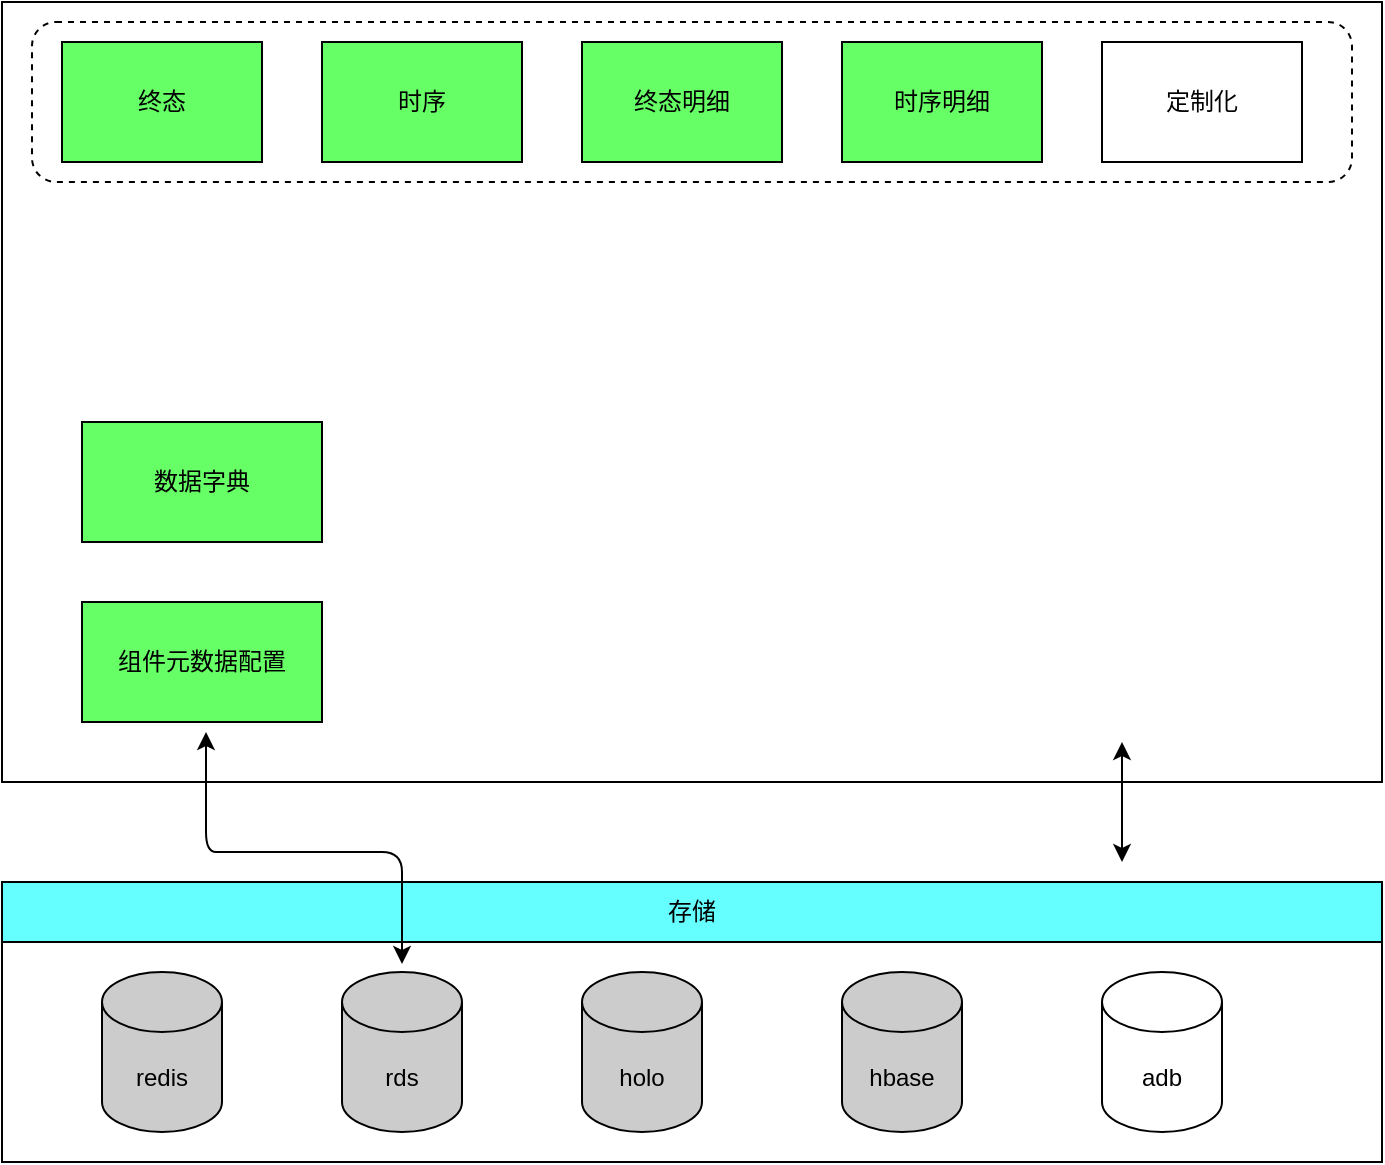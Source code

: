 <mxfile version="15.2.7" type="github" pages="6">
  <diagram id="EZFxipF9WW0kz-BHjYni" name="Page-1">
    <mxGraphModel dx="1186" dy="758" grid="1" gridSize="10" guides="1" tooltips="1" connect="1" arrows="1" fold="1" page="1" pageScale="1" pageWidth="1654" pageHeight="1169" math="0" shadow="0">
      <root>
        <mxCell id="0" />
        <mxCell id="1" parent="0" />
        <mxCell id="MM4fSGyf_s-kWATPK-MF-2" value="" style="rounded=0;whiteSpace=wrap;html=1;" parent="1" vertex="1">
          <mxGeometry x="460" y="830" width="690" height="110" as="geometry" />
        </mxCell>
        <mxCell id="MM4fSGyf_s-kWATPK-MF-1" value="redis" style="shape=cylinder3;whiteSpace=wrap;html=1;boundedLbl=1;backgroundOutline=1;size=15;fillColor=#CCCCCC;" parent="1" vertex="1">
          <mxGeometry x="510" y="845" width="60" height="80" as="geometry" />
        </mxCell>
        <mxCell id="MM4fSGyf_s-kWATPK-MF-3" value="存储" style="rounded=0;whiteSpace=wrap;html=1;fillColor=#66FFFF;" parent="1" vertex="1">
          <mxGeometry x="460" y="800" width="690" height="30" as="geometry" />
        </mxCell>
        <mxCell id="MM4fSGyf_s-kWATPK-MF-4" value="rds" style="shape=cylinder3;whiteSpace=wrap;html=1;boundedLbl=1;backgroundOutline=1;size=15;fillColor=#CCCCCC;" parent="1" vertex="1">
          <mxGeometry x="630" y="845" width="60" height="80" as="geometry" />
        </mxCell>
        <mxCell id="MM4fSGyf_s-kWATPK-MF-5" value="holo" style="shape=cylinder3;whiteSpace=wrap;html=1;boundedLbl=1;backgroundOutline=1;size=15;fillColor=#CCCCCC;" parent="1" vertex="1">
          <mxGeometry x="750" y="845" width="60" height="80" as="geometry" />
        </mxCell>
        <mxCell id="MM4fSGyf_s-kWATPK-MF-6" value="hbase" style="shape=cylinder3;whiteSpace=wrap;html=1;boundedLbl=1;backgroundOutline=1;size=15;fillColor=#CCCCCC;" parent="1" vertex="1">
          <mxGeometry x="880" y="845" width="60" height="80" as="geometry" />
        </mxCell>
        <mxCell id="MM4fSGyf_s-kWATPK-MF-7" value="adb" style="shape=cylinder3;whiteSpace=wrap;html=1;boundedLbl=1;backgroundOutline=1;size=15;fillColor=none;" parent="1" vertex="1">
          <mxGeometry x="1010" y="845" width="60" height="80" as="geometry" />
        </mxCell>
        <mxCell id="MM4fSGyf_s-kWATPK-MF-9" value="" style="endArrow=classic;startArrow=classic;html=1;" parent="1" edge="1">
          <mxGeometry width="50" height="50" relative="1" as="geometry">
            <mxPoint x="660" y="841" as="sourcePoint" />
            <mxPoint x="562" y="725" as="targetPoint" />
            <Array as="points">
              <mxPoint x="660" y="785" />
              <mxPoint x="582" y="785" />
              <mxPoint x="562" y="785" />
            </Array>
          </mxGeometry>
        </mxCell>
        <mxCell id="MM4fSGyf_s-kWATPK-MF-10" value="" style="rounded=0;whiteSpace=wrap;html=1;fillColor=none;" parent="1" vertex="1">
          <mxGeometry x="460" y="360" width="690" height="390" as="geometry" />
        </mxCell>
        <mxCell id="MM4fSGyf_s-kWATPK-MF-11" value="" style="endArrow=classic;startArrow=classic;html=1;" parent="1" edge="1">
          <mxGeometry width="50" height="50" relative="1" as="geometry">
            <mxPoint x="1020" y="790" as="sourcePoint" />
            <mxPoint x="1020" y="730" as="targetPoint" />
          </mxGeometry>
        </mxCell>
        <mxCell id="MM4fSGyf_s-kWATPK-MF-12" value="组件元数据配置" style="rounded=0;whiteSpace=wrap;html=1;fillColor=#66FF66;" parent="1" vertex="1">
          <mxGeometry x="500" y="660" width="120" height="60" as="geometry" />
        </mxCell>
        <mxCell id="MM4fSGyf_s-kWATPK-MF-14" value="" style="rounded=1;whiteSpace=wrap;html=1;fillColor=none;dashed=1;" parent="1" vertex="1">
          <mxGeometry x="475" y="370" width="660" height="80" as="geometry" />
        </mxCell>
        <mxCell id="JYkN7G7lw9lBmzCsoR3W-1" value="终态" style="rounded=0;whiteSpace=wrap;html=1;fillColor=#66FF66;" vertex="1" parent="1">
          <mxGeometry x="490" y="380" width="100" height="60" as="geometry" />
        </mxCell>
        <mxCell id="JYkN7G7lw9lBmzCsoR3W-2" value="终态明细" style="rounded=0;whiteSpace=wrap;html=1;fillColor=#66FF66;" vertex="1" parent="1">
          <mxGeometry x="750" y="380" width="100" height="60" as="geometry" />
        </mxCell>
        <mxCell id="JYkN7G7lw9lBmzCsoR3W-3" value="时序明细" style="rounded=0;whiteSpace=wrap;html=1;fillColor=#66FF66;" vertex="1" parent="1">
          <mxGeometry x="880" y="380" width="100" height="60" as="geometry" />
        </mxCell>
        <mxCell id="JYkN7G7lw9lBmzCsoR3W-4" value="定制化" style="rounded=0;whiteSpace=wrap;html=1;" vertex="1" parent="1">
          <mxGeometry x="1010" y="380" width="100" height="60" as="geometry" />
        </mxCell>
        <mxCell id="JYkN7G7lw9lBmzCsoR3W-5" value="时序" style="rounded=0;whiteSpace=wrap;html=1;fillColor=#66FF66;" vertex="1" parent="1">
          <mxGeometry x="620" y="380" width="100" height="60" as="geometry" />
        </mxCell>
        <mxCell id="DTE27JAuCeuAEn8SsmTt-1" value="数据字典" style="rounded=0;whiteSpace=wrap;html=1;fillColor=#66FF66;" vertex="1" parent="1">
          <mxGeometry x="500" y="570" width="120" height="60" as="geometry" />
        </mxCell>
      </root>
    </mxGraphModel>
  </diagram>
  <diagram id="3m3NnTK6dmcl-_9rc5RH" name="第 2 页">
    <mxGraphModel dx="1186" dy="758" grid="1" gridSize="10" guides="1" tooltips="1" connect="1" arrows="1" fold="1" page="1" pageScale="1" pageWidth="1654" pageHeight="1169" math="0" shadow="0">
      <root>
        <mxCell id="c8fJ1GdlTUErIXdOG7Q7-0" />
        <mxCell id="c8fJ1GdlTUErIXdOG7Q7-1" parent="c8fJ1GdlTUErIXdOG7Q7-0" />
        <mxCell id="c8fJ1GdlTUErIXdOG7Q7-3" value="app端埋点流程图" style="swimlane;childLayout=stackLayout;resizeParent=1;resizeParentMax=0;startSize=20;fillColor=#66B2FF;" vertex="1" parent="c8fJ1GdlTUErIXdOG7Q7-1">
          <mxGeometry x="120" y="10" width="1080" height="1300" as="geometry" />
        </mxCell>
        <mxCell id="c8fJ1GdlTUErIXdOG7Q7-12" value="excel" style="edgeStyle=orthogonalEdgeStyle;rounded=0;orthogonalLoop=1;jettySize=auto;html=1;exitX=1;exitY=0.5;exitDx=0;exitDy=0;" edge="1" parent="c8fJ1GdlTUErIXdOG7Q7-3" source="c8fJ1GdlTUErIXdOG7Q7-15" target="c8fJ1GdlTUErIXdOG7Q7-13">
          <mxGeometry relative="1" as="geometry">
            <mxPoint x="480" y="230" as="targetPoint" />
            <mxPoint x="160" y="140" as="sourcePoint" />
            <Array as="points">
              <mxPoint x="310" y="765" />
              <mxPoint x="310" y="225" />
            </Array>
          </mxGeometry>
        </mxCell>
        <mxCell id="c8fJ1GdlTUErIXdOG7Q7-4" value="前端" style="swimlane;startSize=20;" vertex="1" parent="c8fJ1GdlTUErIXdOG7Q7-3">
          <mxGeometry y="20" width="320" height="1280" as="geometry" />
        </mxCell>
        <mxCell id="c8fJ1GdlTUErIXdOG7Q7-15" value="自动埋点" style="rounded=0;whiteSpace=wrap;html=1;fillColor=#66B2FF;" vertex="1" parent="c8fJ1GdlTUErIXdOG7Q7-4">
          <mxGeometry x="90" y="715" width="120" height="60" as="geometry" />
        </mxCell>
        <mxCell id="CcdhedBLWcKSOpvLN_Jh-6" value="手动埋点" style="rounded=0;whiteSpace=wrap;html=1;fillColor=#66B2FF;" vertex="1" parent="c8fJ1GdlTUErIXdOG7Q7-4">
          <mxGeometry x="20" y="70" width="120" height="60" as="geometry" />
        </mxCell>
        <mxCell id="CcdhedBLWcKSOpvLN_Jh-11" value="" style="edgeStyle=orthogonalEdgeStyle;rounded=0;orthogonalLoop=1;jettySize=auto;html=1;fontSize=12;entryX=0.5;entryY=0;entryDx=0;entryDy=0;" edge="1" parent="c8fJ1GdlTUErIXdOG7Q7-4" source="CcdhedBLWcKSOpvLN_Jh-7" target="CcdhedBLWcKSOpvLN_Jh-10">
          <mxGeometry relative="1" as="geometry">
            <mxPoint x="240" y="200" as="targetPoint" />
            <Array as="points">
              <mxPoint x="230" y="160" />
              <mxPoint x="150" y="160" />
              <mxPoint x="150" y="200" />
              <mxPoint x="230" y="200" />
            </Array>
          </mxGeometry>
        </mxCell>
        <mxCell id="CcdhedBLWcKSOpvLN_Jh-7" value="自动埋点" style="rounded=0;whiteSpace=wrap;html=1;fillColor=#66B2FF;" vertex="1" parent="c8fJ1GdlTUErIXdOG7Q7-4">
          <mxGeometry x="170" y="70" width="120" height="60" as="geometry" />
        </mxCell>
        <mxCell id="CcdhedBLWcKSOpvLN_Jh-8" value="攒批上传" style="rounded=0;whiteSpace=wrap;html=1;fillColor=#66B2FF;" vertex="1" parent="c8fJ1GdlTUErIXdOG7Q7-4">
          <mxGeometry x="20" y="210" width="120" height="60" as="geometry" />
        </mxCell>
        <mxCell id="CcdhedBLWcKSOpvLN_Jh-10" value="实时上传" style="whiteSpace=wrap;html=1;rounded=0;fillColor=#66B2FF;" vertex="1" parent="c8fJ1GdlTUErIXdOG7Q7-4">
          <mxGeometry x="170" y="210" width="120" height="60" as="geometry" />
        </mxCell>
        <mxCell id="CcdhedBLWcKSOpvLN_Jh-12" style="edgeStyle=orthogonalEdgeStyle;rounded=0;orthogonalLoop=1;jettySize=auto;html=1;exitX=0.5;exitY=1;exitDx=0;exitDy=0;fontSize=12;entryX=0.5;entryY=0;entryDx=0;entryDy=0;" edge="1" parent="c8fJ1GdlTUErIXdOG7Q7-4" source="CcdhedBLWcKSOpvLN_Jh-6" target="CcdhedBLWcKSOpvLN_Jh-8">
          <mxGeometry relative="1" as="geometry">
            <mxPoint x="80" y="200" as="targetPoint" />
            <Array as="points">
              <mxPoint x="80" y="160" />
              <mxPoint x="150" y="160" />
              <mxPoint x="150" y="200" />
              <mxPoint x="80" y="200" />
            </Array>
          </mxGeometry>
        </mxCell>
        <mxCell id="c8fJ1GdlTUErIXdOG7Q7-5" value="数据" style="swimlane;startSize=20;glass=0;verticalAlign=middle;" vertex="1" parent="c8fJ1GdlTUErIXdOG7Q7-3">
          <mxGeometry x="320" y="20" width="420" height="1280" as="geometry" />
        </mxCell>
        <mxCell id="c8fJ1GdlTUErIXdOG7Q7-13" value="dim_tracking_event_map" style="rounded=0;whiteSpace=wrap;html=1;fillColor=#66B2FF;align=center;" vertex="1" parent="c8fJ1GdlTUErIXdOG7Q7-5">
          <mxGeometry x="20" y="160" width="140" height="90" as="geometry" />
        </mxCell>
        <mxCell id="c8fJ1GdlTUErIXdOG7Q7-17" value="leopard-bs.alc2-publish-logstore" style="rounded=0;whiteSpace=wrap;html=1;fillColor=#66B2FF;align=center;" vertex="1" parent="c8fJ1GdlTUErIXdOG7Q7-5">
          <mxGeometry x="220" y="160" width="140" height="90" as="geometry" />
        </mxCell>
        <mxCell id="c8fJ1GdlTUErIXdOG7Q7-26" value="匹配成功" style="edgeStyle=orthogonalEdgeStyle;rounded=0;orthogonalLoop=1;jettySize=auto;html=1;entryX=0.5;entryY=0;entryDx=0;entryDy=0;" edge="1" parent="c8fJ1GdlTUErIXdOG7Q7-5" source="c8fJ1GdlTUErIXdOG7Q7-24" target="c8fJ1GdlTUErIXdOG7Q7-20">
          <mxGeometry relative="1" as="geometry" />
        </mxCell>
        <mxCell id="c8fJ1GdlTUErIXdOG7Q7-24" value="&lt;span style=&quot;color: rgba(0 , 0 , 0 , 0) ; font-family: monospace ; font-size: 0px&quot;&gt;%3CmxGraphModel%3E%3Croot%3E%3CmxCell%20id%3D%220%22%2F%3E%3CmxCell%20id%3D%221%22%20parent%3D%220%22%2F%3E%3CmxCell%20id%3D%222%22%20value%3D%22%E8%BD%AE%E8%AF%A2%E5%8C%B9%E9%85%8D%22%20style%3D%22edgeLabel%3Bhtml%3D1%3Balign%3Dcenter%3BverticalAlign%3Dmiddle%3Bresizable%3D0%3Bpoints%3D%5B%5D%3B%22%20vertex%3D%221%22%20connectable%3D%220%22%20parent%3D%221%22%3E%3CmxGeometry%20x%3D%22560%22%20y%3D%22350%22%20as%3D%22geometry%22%2F%3E%3C%2FmxCell%3E%3C%2Froot%3E%3C%2FmxGraphModel%3E&lt;/span&gt;" style="rhombus;whiteSpace=wrap;html=1;rounded=0;fillColor=#66B2FF;" vertex="1" parent="c8fJ1GdlTUErIXdOG7Q7-5">
          <mxGeometry x="160" y="310" width="80" height="80" as="geometry" />
        </mxCell>
        <mxCell id="c8fJ1GdlTUErIXdOG7Q7-38" value="" style="swimlane;childLayout=stackLayout;resizeParent=1;resizeParentMax=0;horizontal=0;startSize=20;horizontalStack=0;glass=0;fillColor=#66B2FF;align=center;verticalAlign=middle;fontSize=12;" vertex="1" parent="c8fJ1GdlTUErIXdOG7Q7-5">
          <mxGeometry x="1" y="440" width="419" height="840" as="geometry">
            <mxRectangle x="-10" y="560" width="50" height="40" as="alternateBounds" />
          </mxGeometry>
        </mxCell>
        <mxCell id="c8fJ1GdlTUErIXdOG7Q7-39" value="mysql" style="swimlane;startSize=20;horizontal=0;" vertex="1" parent="c8fJ1GdlTUErIXdOG7Q7-38">
          <mxGeometry x="20" width="399" height="120" as="geometry" />
        </mxCell>
        <mxCell id="c8fJ1GdlTUErIXdOG7Q7-20" value="dim_tracking_event_map" style="rounded=0;whiteSpace=wrap;html=1;fillColor=#66B2FF;align=center;" vertex="1" parent="c8fJ1GdlTUErIXdOG7Q7-39">
          <mxGeometry x="109" y="15" width="140" height="90" as="geometry" />
        </mxCell>
        <mxCell id="c8fJ1GdlTUErIXdOG7Q7-56" value="dwd" style="swimlane;startSize=20;horizontal=0;" vertex="1" parent="c8fJ1GdlTUErIXdOG7Q7-38">
          <mxGeometry x="20" y="120" width="399" height="155" as="geometry" />
        </mxCell>
        <mxCell id="c8fJ1GdlTUErIXdOG7Q7-57" value="dwd_tracking_log_di" style="rounded=0;whiteSpace=wrap;html=1;fillColor=#66B2FF;align=center;" vertex="1" parent="c8fJ1GdlTUErIXdOG7Q7-56">
          <mxGeometry x="109" y="32.5" width="140" height="90" as="geometry" />
        </mxCell>
        <mxCell id="c8fJ1GdlTUErIXdOG7Q7-40" value="dws" style="swimlane;startSize=20;horizontal=0;" vertex="1" parent="c8fJ1GdlTUErIXdOG7Q7-38">
          <mxGeometry x="20" y="275" width="399" height="135" as="geometry" />
        </mxCell>
        <mxCell id="c8fJ1GdlTUErIXdOG7Q7-61" value="dws_tracking_driver_&#xa;button_click_di" style="rounded=0;fillColor=#66B2FF;align=center;whiteSpace=wrap;verticalAlign=middle;horizontal=1;fontSize=12;" vertex="1" parent="c8fJ1GdlTUErIXdOG7Q7-40">
          <mxGeometry x="39" y="25" width="140" height="90" as="geometry" />
        </mxCell>
        <mxCell id="c8fJ1GdlTUErIXdOG7Q7-63" value="dws_tracking_driver_&lt;br&gt;page_view_di" style="rounded=0;whiteSpace=wrap;html=1;fillColor=#66B2FF;align=center;" vertex="1" parent="c8fJ1GdlTUErIXdOG7Q7-40">
          <mxGeometry x="209" y="25" width="140" height="90" as="geometry" />
        </mxCell>
        <mxCell id="c8fJ1GdlTUErIXdOG7Q7-41" value="ads" style="swimlane;startSize=20;horizontal=0;" vertex="1" parent="c8fJ1GdlTUErIXdOG7Q7-38">
          <mxGeometry x="20" y="410" width="399" height="150" as="geometry" />
        </mxCell>
        <mxCell id="c8fJ1GdlTUErIXdOG7Q7-64" value="ads_tracking_driver_&#xa;button_click_di" style="rounded=0;fillColor=#66B2FF;align=center;whiteSpace=wrap;verticalAlign=middle;horizontal=1;fontSize=12;" vertex="1" parent="c8fJ1GdlTUErIXdOG7Q7-41">
          <mxGeometry x="39" y="30" width="140" height="90" as="geometry" />
        </mxCell>
        <mxCell id="c8fJ1GdlTUErIXdOG7Q7-66" value="ads_tracking_driver_&lt;br&gt;page_view_di" style="rounded=0;whiteSpace=wrap;html=1;fillColor=#66B2FF;align=center;" vertex="1" parent="c8fJ1GdlTUErIXdOG7Q7-41">
          <mxGeometry x="209" y="30" width="140" height="90" as="geometry" />
        </mxCell>
        <mxCell id="c8fJ1GdlTUErIXdOG7Q7-59" value="holo" style="swimlane;startSize=20;horizontal=0;" vertex="1" parent="c8fJ1GdlTUErIXdOG7Q7-38">
          <mxGeometry x="20" y="560" width="399" height="140" as="geometry" />
        </mxCell>
        <mxCell id="c8fJ1GdlTUErIXdOG7Q7-68" value="ads_tracking_driver_&#xa;button_click_di" style="rounded=0;fillColor=#66B2FF;align=center;whiteSpace=wrap;verticalAlign=middle;horizontal=1;fontSize=12;" vertex="1" parent="c8fJ1GdlTUErIXdOG7Q7-59">
          <mxGeometry x="39" y="25" width="140" height="90" as="geometry" />
        </mxCell>
        <mxCell id="c8fJ1GdlTUErIXdOG7Q7-70" value="ads_tracking_driver_&lt;br&gt;page_view_di" style="rounded=0;whiteSpace=wrap;html=1;fillColor=#66B2FF;align=center;" vertex="1" parent="c8fJ1GdlTUErIXdOG7Q7-59">
          <mxGeometry x="209" y="25" width="140" height="90" as="geometry" />
        </mxCell>
        <mxCell id="c8fJ1GdlTUErIXdOG7Q7-73" value="Quick Bi" style="swimlane;startSize=20;horizontal=0;" vertex="1" parent="c8fJ1GdlTUErIXdOG7Q7-38">
          <mxGeometry x="20" y="700" width="399" height="140" as="geometry" />
        </mxCell>
        <mxCell id="c8fJ1GdlTUErIXdOG7Q7-74" value="埋点统计查询" style="rounded=0;fillColor=#66B2FF;align=center;whiteSpace=wrap;verticalAlign=middle;horizontal=1;fontSize=12;" vertex="1" parent="c8fJ1GdlTUErIXdOG7Q7-73">
          <mxGeometry x="129.5" y="25" width="140" height="90" as="geometry" />
        </mxCell>
        <mxCell id="c8fJ1GdlTUErIXdOG7Q7-58" value="" style="edgeStyle=orthogonalEdgeStyle;rounded=0;orthogonalLoop=1;jettySize=auto;html=1;fontSize=12;" edge="1" parent="c8fJ1GdlTUErIXdOG7Q7-38" source="c8fJ1GdlTUErIXdOG7Q7-20" target="c8fJ1GdlTUErIXdOG7Q7-57">
          <mxGeometry relative="1" as="geometry" />
        </mxCell>
        <mxCell id="c8fJ1GdlTUErIXdOG7Q7-62" value="" style="edgeStyle=orthogonalEdgeStyle;rounded=0;orthogonalLoop=1;jettySize=auto;html=1;fontSize=12;" edge="1" parent="c8fJ1GdlTUErIXdOG7Q7-38" source="c8fJ1GdlTUErIXdOG7Q7-57" target="c8fJ1GdlTUErIXdOG7Q7-61">
          <mxGeometry relative="1" as="geometry" />
        </mxCell>
        <mxCell id="c8fJ1GdlTUErIXdOG7Q7-60" style="edgeStyle=orthogonalEdgeStyle;rounded=0;orthogonalLoop=1;jettySize=auto;html=1;fontSize=12;" edge="1" parent="c8fJ1GdlTUErIXdOG7Q7-38" source="c8fJ1GdlTUErIXdOG7Q7-57" target="c8fJ1GdlTUErIXdOG7Q7-63">
          <mxGeometry relative="1" as="geometry">
            <mxPoint x="199" y="300" as="targetPoint" />
          </mxGeometry>
        </mxCell>
        <mxCell id="c8fJ1GdlTUErIXdOG7Q7-65" value="" style="edgeStyle=orthogonalEdgeStyle;rounded=0;orthogonalLoop=1;jettySize=auto;html=1;fontSize=12;" edge="1" parent="c8fJ1GdlTUErIXdOG7Q7-38" source="c8fJ1GdlTUErIXdOG7Q7-61" target="c8fJ1GdlTUErIXdOG7Q7-64">
          <mxGeometry relative="1" as="geometry" />
        </mxCell>
        <mxCell id="c8fJ1GdlTUErIXdOG7Q7-67" value="" style="edgeStyle=orthogonalEdgeStyle;rounded=0;orthogonalLoop=1;jettySize=auto;html=1;fontSize=12;" edge="1" parent="c8fJ1GdlTUErIXdOG7Q7-38" source="c8fJ1GdlTUErIXdOG7Q7-63" target="c8fJ1GdlTUErIXdOG7Q7-66">
          <mxGeometry relative="1" as="geometry" />
        </mxCell>
        <mxCell id="c8fJ1GdlTUErIXdOG7Q7-69" value="" style="edgeStyle=orthogonalEdgeStyle;rounded=0;orthogonalLoop=1;jettySize=auto;html=1;fontSize=12;" edge="1" parent="c8fJ1GdlTUErIXdOG7Q7-38" source="c8fJ1GdlTUErIXdOG7Q7-64" target="c8fJ1GdlTUErIXdOG7Q7-68">
          <mxGeometry relative="1" as="geometry" />
        </mxCell>
        <mxCell id="c8fJ1GdlTUErIXdOG7Q7-71" value="" style="edgeStyle=orthogonalEdgeStyle;rounded=0;orthogonalLoop=1;jettySize=auto;html=1;fontSize=12;" edge="1" parent="c8fJ1GdlTUErIXdOG7Q7-38" source="c8fJ1GdlTUErIXdOG7Q7-66" target="c8fJ1GdlTUErIXdOG7Q7-70">
          <mxGeometry relative="1" as="geometry" />
        </mxCell>
        <mxCell id="c8fJ1GdlTUErIXdOG7Q7-76" style="edgeStyle=orthogonalEdgeStyle;rounded=0;orthogonalLoop=1;jettySize=auto;html=1;exitX=0.5;exitY=1;exitDx=0;exitDy=0;fontSize=12;" edge="1" parent="c8fJ1GdlTUErIXdOG7Q7-38" source="c8fJ1GdlTUErIXdOG7Q7-68" target="c8fJ1GdlTUErIXdOG7Q7-74">
          <mxGeometry relative="1" as="geometry" />
        </mxCell>
        <mxCell id="c8fJ1GdlTUErIXdOG7Q7-77" style="edgeStyle=orthogonalEdgeStyle;rounded=0;orthogonalLoop=1;jettySize=auto;html=1;exitX=0.5;exitY=1;exitDx=0;exitDy=0;entryX=0.5;entryY=0;entryDx=0;entryDy=0;fontSize=12;" edge="1" parent="c8fJ1GdlTUErIXdOG7Q7-38" source="c8fJ1GdlTUErIXdOG7Q7-70" target="c8fJ1GdlTUErIXdOG7Q7-74">
          <mxGeometry relative="1" as="geometry" />
        </mxCell>
        <mxCell id="c8fJ1GdlTUErIXdOG7Q7-18" style="edgeStyle=orthogonalEdgeStyle;rounded=0;orthogonalLoop=1;jettySize=auto;html=1;entryX=0.5;entryY=0;entryDx=0;entryDy=0;" edge="1" parent="c8fJ1GdlTUErIXdOG7Q7-5" source="c8fJ1GdlTUErIXdOG7Q7-13" target="c8fJ1GdlTUErIXdOG7Q7-24">
          <mxGeometry relative="1" as="geometry">
            <mxPoint x="200" y="280" as="targetPoint" />
            <Array as="points">
              <mxPoint x="90" y="280" />
              <mxPoint x="200" y="280" />
            </Array>
          </mxGeometry>
        </mxCell>
        <mxCell id="c8fJ1GdlTUErIXdOG7Q7-19" style="edgeStyle=orthogonalEdgeStyle;rounded=0;orthogonalLoop=1;jettySize=auto;html=1;entryX=0.5;entryY=0;entryDx=0;entryDy=0;" edge="1" parent="c8fJ1GdlTUErIXdOG7Q7-5" source="c8fJ1GdlTUErIXdOG7Q7-17" target="c8fJ1GdlTUErIXdOG7Q7-24">
          <mxGeometry relative="1" as="geometry">
            <mxPoint x="120" y="390" as="targetPoint" />
            <Array as="points">
              <mxPoint x="290" y="280" />
              <mxPoint x="200" y="280" />
            </Array>
          </mxGeometry>
        </mxCell>
        <mxCell id="c8fJ1GdlTUErIXdOG7Q7-21" value="全量配置 join t-1增量埋点日志" style="edgeLabel;html=1;align=center;verticalAlign=middle;resizable=0;points=[];" vertex="1" connectable="0" parent="c8fJ1GdlTUErIXdOG7Q7-19">
          <mxGeometry x="0.412" relative="1" as="geometry">
            <mxPoint x="-14" as="offset" />
          </mxGeometry>
        </mxCell>
        <mxCell id="c8fJ1GdlTUErIXdOG7Q7-27" value="未匹配上的规则,数据默认赋值名称为新增页面" style="edgeStyle=orthogonalEdgeStyle;rounded=0;orthogonalLoop=1;jettySize=auto;html=1;entryX=0;entryY=0.5;entryDx=0;entryDy=0;" edge="1" parent="c8fJ1GdlTUErIXdOG7Q7-3" source="c8fJ1GdlTUErIXdOG7Q7-24" target="c8fJ1GdlTUErIXdOG7Q7-23">
          <mxGeometry relative="1" as="geometry">
            <mxPoint x="800" y="370" as="targetPoint" />
          </mxGeometry>
        </mxCell>
        <mxCell id="c8fJ1GdlTUErIXdOG7Q7-119" value="服务" style="swimlane;startSize=20;glass=0;verticalAlign=middle;" vertex="1" parent="c8fJ1GdlTUErIXdOG7Q7-3">
          <mxGeometry x="740" y="20" width="340" height="1280" as="geometry" />
        </mxCell>
        <mxCell id="c8fJ1GdlTUErIXdOG7Q7-23" value="修改指标名称" style="rounded=0;whiteSpace=wrap;html=1;fillColor=#66B2FF;align=center;" vertex="1" parent="c8fJ1GdlTUErIXdOG7Q7-119">
          <mxGeometry x="100" y="310" width="140" height="90" as="geometry" />
        </mxCell>
      </root>
    </mxGraphModel>
  </diagram>
  <diagram id="kmFmt0xi8mdJW6s3pVqe" name="第 3 页">
    <mxGraphModel dx="1186" dy="758" grid="1" gridSize="10" guides="1" tooltips="1" connect="1" arrows="1" fold="1" page="1" pageScale="1" pageWidth="1654" pageHeight="1169" math="0" shadow="0">
      <root>
        <mxCell id="GXJJHz_6fR5ZB0q6AFqH-0" />
        <mxCell id="GXJJHz_6fR5ZB0q6AFqH-1" parent="GXJJHz_6fR5ZB0q6AFqH-0" />
        <mxCell id="GXJJHz_6fR5ZB0q6AFqH-2" value="web端埋点流程图" style="swimlane;childLayout=stackLayout;resizeParent=1;resizeParentMax=0;startSize=20;fillColor=#66B2FF;" vertex="1" parent="GXJJHz_6fR5ZB0q6AFqH-1">
          <mxGeometry x="120" y="10" width="740" height="1045" as="geometry" />
        </mxCell>
        <mxCell id="GXJJHz_6fR5ZB0q6AFqH-3" value="前端" style="swimlane;startSize=20;" vertex="1" parent="GXJJHz_6fR5ZB0q6AFqH-2">
          <mxGeometry y="20" width="320" height="1025" as="geometry" />
        </mxCell>
        <mxCell id="GXJJHz_6fR5ZB0q6AFqH-4" value="自动埋点" style="rounded=0;whiteSpace=wrap;html=1;fillColor=#66B2FF;" vertex="1" parent="GXJJHz_6fR5ZB0q6AFqH-3">
          <mxGeometry x="90" y="80" width="120" height="60" as="geometry" />
        </mxCell>
        <mxCell id="GXJJHz_6fR5ZB0q6AFqH-5" value="基础运营表同步 t-1" style="edgeStyle=orthogonalEdgeStyle;rounded=0;orthogonalLoop=1;jettySize=auto;html=1;exitX=1;exitY=0.5;exitDx=0;exitDy=0;" edge="1" parent="GXJJHz_6fR5ZB0q6AFqH-2" source="GXJJHz_6fR5ZB0q6AFqH-4" target="GXJJHz_6fR5ZB0q6AFqH-7">
          <mxGeometry relative="1" as="geometry">
            <mxPoint x="480" y="230" as="targetPoint" />
            <mxPoint x="160" y="140" as="sourcePoint" />
          </mxGeometry>
        </mxCell>
        <mxCell id="GXJJHz_6fR5ZB0q6AFqH-6" value="数据" style="swimlane;startSize=20;glass=0;verticalAlign=middle;" vertex="1" parent="GXJJHz_6fR5ZB0q6AFqH-2">
          <mxGeometry x="320" y="20" width="420" height="1025" as="geometry" />
        </mxCell>
        <mxCell id="GXJJHz_6fR5ZB0q6AFqH-7" value="s_saas_agency_resource" style="rounded=0;whiteSpace=wrap;html=1;fillColor=#66B2FF;align=center;" vertex="1" parent="GXJJHz_6fR5ZB0q6AFqH-6">
          <mxGeometry x="20" y="160" width="140" height="90" as="geometry" />
        </mxCell>
        <mxCell id="GXJJHz_6fR5ZB0q6AFqH-8" value="leopard-ws.dialogues-publish" style="rounded=0;whiteSpace=wrap;html=1;fillColor=#66B2FF;align=center;" vertex="1" parent="GXJJHz_6fR5ZB0q6AFqH-6">
          <mxGeometry x="220" y="160" width="140" height="90" as="geometry" />
        </mxCell>
        <mxCell id="GXJJHz_6fR5ZB0q6AFqH-9" value="匹配成功" style="edgeStyle=orthogonalEdgeStyle;rounded=0;orthogonalLoop=1;jettySize=auto;html=1;entryX=0.5;entryY=0;entryDx=0;entryDy=0;" edge="1" parent="GXJJHz_6fR5ZB0q6AFqH-6" source="GXJJHz_6fR5ZB0q6AFqH-10">
          <mxGeometry relative="1" as="geometry">
            <mxPoint x="200" y="455" as="targetPoint" />
          </mxGeometry>
        </mxCell>
        <mxCell id="GXJJHz_6fR5ZB0q6AFqH-10" value="&lt;span style=&quot;color: rgba(0 , 0 , 0 , 0) ; font-family: monospace ; font-size: 0px&quot;&gt;%3CmxGraphModel%3E%3Croot%3E%3CmxCell%20id%3D%220%22%2F%3E%3CmxCell%20id%3D%221%22%20parent%3D%220%22%2F%3E%3CmxCell%20id%3D%222%22%20value%3D%22%E8%BD%AE%E8%AF%A2%E5%8C%B9%E9%85%8D%22%20style%3D%22edgeLabel%3Bhtml%3D1%3Balign%3Dcenter%3BverticalAlign%3Dmiddle%3Bresizable%3D0%3Bpoints%3D%5B%5D%3B%22%20vertex%3D%221%22%20connectable%3D%220%22%20parent%3D%221%22%3E%3CmxGeometry%20x%3D%22560%22%20y%3D%22350%22%20as%3D%22geometry%22%2F%3E%3C%2FmxCell%3E%3C%2Froot%3E%3C%2FmxGraphModel%3E&lt;/span&gt;" style="rhombus;whiteSpace=wrap;html=1;rounded=0;fillColor=#66B2FF;" vertex="1" parent="GXJJHz_6fR5ZB0q6AFqH-6">
          <mxGeometry x="160" y="310" width="80" height="80" as="geometry" />
        </mxCell>
        <mxCell id="GXJJHz_6fR5ZB0q6AFqH-11" value="" style="swimlane;childLayout=stackLayout;resizeParent=1;resizeParentMax=0;horizontal=0;startSize=20;horizontalStack=0;glass=0;fillColor=#66B2FF;align=center;verticalAlign=middle;fontSize=12;" vertex="1" parent="GXJJHz_6fR5ZB0q6AFqH-6">
          <mxGeometry x="1" y="440" width="419" height="585" as="geometry">
            <mxRectangle x="-10" y="560" width="50" height="40" as="alternateBounds" />
          </mxGeometry>
        </mxCell>
        <mxCell id="GXJJHz_6fR5ZB0q6AFqH-14" value="dwd" style="swimlane;startSize=20;horizontal=0;" vertex="1" parent="GXJJHz_6fR5ZB0q6AFqH-11">
          <mxGeometry x="20" width="399" height="155" as="geometry" />
        </mxCell>
        <mxCell id="GXJJHz_6fR5ZB0q6AFqH-15" value="dwd_pc_log_di" style="rounded=0;whiteSpace=wrap;html=1;fillColor=#66B2FF;align=center;" vertex="1" parent="GXJJHz_6fR5ZB0q6AFqH-14">
          <mxGeometry x="109" y="32.5" width="140" height="90" as="geometry" />
        </mxCell>
        <mxCell id="GXJJHz_6fR5ZB0q6AFqH-19" value="ads" style="swimlane;startSize=20;horizontal=0;" vertex="1" parent="GXJJHz_6fR5ZB0q6AFqH-11">
          <mxGeometry x="20" y="155" width="399" height="150" as="geometry" />
        </mxCell>
        <mxCell id="GXJJHz_6fR5ZB0q6AFqH-20" value="ads_pc_product_function&#xa;_use_rate_d(明细表)" style="rounded=0;fillColor=#66B2FF;align=center;whiteSpace=wrap;verticalAlign=middle;horizontal=1;fontSize=12;" vertex="1" parent="GXJJHz_6fR5ZB0q6AFqH-19">
          <mxGeometry x="39" y="30" width="140" height="90" as="geometry" />
        </mxCell>
        <mxCell id="GXJJHz_6fR5ZB0q6AFqH-21" value="ads_pc_user_retained_di&#xa;(用户留存表)" style="rounded=0;whiteSpace=wrap;fillColor=#66B2FF;align=center;fontColor=#000000;" vertex="1" parent="GXJJHz_6fR5ZB0q6AFqH-19">
          <mxGeometry x="209" y="30" width="140" height="90" as="geometry" />
        </mxCell>
        <mxCell id="GXJJHz_6fR5ZB0q6AFqH-22" value="holo" style="swimlane;startSize=20;horizontal=0;" vertex="1" parent="GXJJHz_6fR5ZB0q6AFqH-11">
          <mxGeometry x="20" y="305" width="399" height="140" as="geometry" />
        </mxCell>
        <mxCell id="GXJJHz_6fR5ZB0q6AFqH-23" value="ads_pc_product_function&#xa;_use_rate_di" style="rounded=0;fillColor=#66B2FF;align=center;whiteSpace=wrap;verticalAlign=middle;horizontal=1;fontSize=12;" vertex="1" parent="GXJJHz_6fR5ZB0q6AFqH-22">
          <mxGeometry x="39" y="25" width="140" height="90" as="geometry" />
        </mxCell>
        <mxCell id="GXJJHz_6fR5ZB0q6AFqH-24" value="ads_pc_user_&#xa;retained_di" style="rounded=0;whiteSpace=wrap;fillColor=#66B2FF;align=center;" vertex="1" parent="GXJJHz_6fR5ZB0q6AFqH-22">
          <mxGeometry x="209" y="25" width="140" height="90" as="geometry" />
        </mxCell>
        <mxCell id="GXJJHz_6fR5ZB0q6AFqH-25" value="Quick Bi" style="swimlane;startSize=20;horizontal=0;" vertex="1" parent="GXJJHz_6fR5ZB0q6AFqH-11">
          <mxGeometry x="20" y="445" width="399" height="140" as="geometry" />
        </mxCell>
        <mxCell id="GXJJHz_6fR5ZB0q6AFqH-26" value="PC全埋点数据分析" style="rounded=0;fillColor=#66B2FF;align=center;whiteSpace=wrap;verticalAlign=middle;horizontal=1;fontSize=12;" vertex="1" parent="GXJJHz_6fR5ZB0q6AFqH-25">
          <mxGeometry x="39" y="25" width="140" height="90" as="geometry" />
        </mxCell>
        <mxCell id="3nds6kWksCBjKZ-OT0Ns-1" value="经营分析产品看版" style="rounded=0;fillColor=#66B2FF;align=center;whiteSpace=wrap;verticalAlign=middle;horizontal=1;fontSize=12;" vertex="1" parent="GXJJHz_6fR5ZB0q6AFqH-25">
          <mxGeometry x="199" y="25" width="140" height="90" as="geometry" />
        </mxCell>
        <mxCell id="GXJJHz_6fR5ZB0q6AFqH-28" value="" style="edgeStyle=orthogonalEdgeStyle;rounded=0;orthogonalLoop=1;jettySize=auto;html=1;fontSize=12;" edge="1" parent="GXJJHz_6fR5ZB0q6AFqH-11" source="GXJJHz_6fR5ZB0q6AFqH-15">
          <mxGeometry relative="1" as="geometry">
            <mxPoint x="129" y="180" as="targetPoint" />
            <Array as="points">
              <mxPoint x="199" y="160" />
              <mxPoint x="129" y="160" />
            </Array>
          </mxGeometry>
        </mxCell>
        <mxCell id="GXJJHz_6fR5ZB0q6AFqH-29" style="edgeStyle=orthogonalEdgeStyle;rounded=0;orthogonalLoop=1;jettySize=auto;html=1;fontSize=12;" edge="1" parent="GXJJHz_6fR5ZB0q6AFqH-11" source="GXJJHz_6fR5ZB0q6AFqH-15">
          <mxGeometry relative="1" as="geometry">
            <mxPoint x="299" y="180" as="targetPoint" />
            <Array as="points">
              <mxPoint x="199" y="160" />
              <mxPoint x="299" y="160" />
            </Array>
          </mxGeometry>
        </mxCell>
        <mxCell id="GXJJHz_6fR5ZB0q6AFqH-32" value="" style="edgeStyle=orthogonalEdgeStyle;rounded=0;orthogonalLoop=1;jettySize=auto;html=1;fontSize=12;" edge="1" parent="GXJJHz_6fR5ZB0q6AFqH-11" source="GXJJHz_6fR5ZB0q6AFqH-20" target="GXJJHz_6fR5ZB0q6AFqH-23">
          <mxGeometry relative="1" as="geometry" />
        </mxCell>
        <mxCell id="GXJJHz_6fR5ZB0q6AFqH-33" value="" style="edgeStyle=orthogonalEdgeStyle;rounded=0;orthogonalLoop=1;jettySize=auto;html=1;fontSize=12;" edge="1" parent="GXJJHz_6fR5ZB0q6AFqH-11" source="GXJJHz_6fR5ZB0q6AFqH-21" target="GXJJHz_6fR5ZB0q6AFqH-24">
          <mxGeometry relative="1" as="geometry" />
        </mxCell>
        <mxCell id="GXJJHz_6fR5ZB0q6AFqH-34" style="edgeStyle=orthogonalEdgeStyle;rounded=0;orthogonalLoop=1;jettySize=auto;html=1;exitX=0.5;exitY=1;exitDx=0;exitDy=0;fontSize=12;" edge="1" parent="GXJJHz_6fR5ZB0q6AFqH-11" source="GXJJHz_6fR5ZB0q6AFqH-23" target="GXJJHz_6fR5ZB0q6AFqH-26">
          <mxGeometry relative="1" as="geometry" />
        </mxCell>
        <mxCell id="GXJJHz_6fR5ZB0q6AFqH-36" style="edgeStyle=orthogonalEdgeStyle;rounded=0;orthogonalLoop=1;jettySize=auto;html=1;entryX=0.5;entryY=0;entryDx=0;entryDy=0;" edge="1" parent="GXJJHz_6fR5ZB0q6AFqH-6" source="GXJJHz_6fR5ZB0q6AFqH-7" target="GXJJHz_6fR5ZB0q6AFqH-10">
          <mxGeometry relative="1" as="geometry">
            <mxPoint x="200" y="280" as="targetPoint" />
            <Array as="points">
              <mxPoint x="90" y="280" />
              <mxPoint x="200" y="280" />
            </Array>
          </mxGeometry>
        </mxCell>
        <mxCell id="GXJJHz_6fR5ZB0q6AFqH-37" style="edgeStyle=orthogonalEdgeStyle;rounded=0;orthogonalLoop=1;jettySize=auto;html=1;entryX=0.5;entryY=0;entryDx=0;entryDy=0;" edge="1" parent="GXJJHz_6fR5ZB0q6AFqH-6" source="GXJJHz_6fR5ZB0q6AFqH-8" target="GXJJHz_6fR5ZB0q6AFqH-10">
          <mxGeometry relative="1" as="geometry">
            <mxPoint x="120" y="390" as="targetPoint" />
            <Array as="points">
              <mxPoint x="290" y="280" />
              <mxPoint x="200" y="280" />
            </Array>
          </mxGeometry>
        </mxCell>
        <mxCell id="GXJJHz_6fR5ZB0q6AFqH-38" value="t-1全量配置 join t-1增量埋点日志" style="edgeLabel;html=1;align=center;verticalAlign=middle;resizable=0;points=[];" vertex="1" connectable="0" parent="GXJJHz_6fR5ZB0q6AFqH-37">
          <mxGeometry x="0.412" relative="1" as="geometry">
            <mxPoint x="-14" as="offset" />
          </mxGeometry>
        </mxCell>
        <mxCell id="3nds6kWksCBjKZ-OT0Ns-0" style="edgeStyle=orthogonalEdgeStyle;rounded=0;orthogonalLoop=1;jettySize=auto;html=1;fontSize=12;fontColor=#000000;" edge="1" parent="GXJJHz_6fR5ZB0q6AFqH-1" source="GXJJHz_6fR5ZB0q6AFqH-23">
          <mxGeometry relative="1" as="geometry">
            <mxPoint x="730" y="940" as="targetPoint" />
            <Array as="points">
              <mxPoint x="570" y="910" />
              <mxPoint x="730" y="910" />
            </Array>
          </mxGeometry>
        </mxCell>
      </root>
    </mxGraphModel>
  </diagram>
  <diagram id="mHYuWdAreM09jOwaVs66" name="第 4 页">
    <mxGraphModel dx="2840" dy="758" grid="1" gridSize="10" guides="1" tooltips="1" connect="1" arrows="1" fold="1" page="1" pageScale="1" pageWidth="1654" pageHeight="1169" math="0" shadow="0">
      <root>
        <mxCell id="Cfoukwakc7yDgWOZGrT8-0" />
        <mxCell id="Cfoukwakc7yDgWOZGrT8-1" parent="Cfoukwakc7yDgWOZGrT8-0" />
        <mxCell id="Cfoukwakc7yDgWOZGrT8-2" value="司机端" style="rounded=0;whiteSpace=wrap;html=1;glass=0;fontSize=15;fontColor=#000000;fillColor=#66B2FF;align=center;verticalAlign=middle;" vertex="1" parent="Cfoukwakc7yDgWOZGrT8-1">
          <mxGeometry x="220" y="90" width="120" height="60" as="geometry" />
        </mxCell>
        <mxCell id="Cfoukwakc7yDgWOZGrT8-3" value="SP" style="rounded=0;whiteSpace=wrap;html=1;glass=0;fontSize=15;fontColor=#000000;fillColor=#66B2FF;align=center;verticalAlign=middle;" vertex="1" parent="Cfoukwakc7yDgWOZGrT8-1">
          <mxGeometry x="760" y="95" width="120" height="60" as="geometry" />
        </mxCell>
        <mxCell id="Cfoukwakc7yDgWOZGrT8-9" style="edgeStyle=orthogonalEdgeStyle;rounded=0;orthogonalLoop=1;jettySize=auto;html=1;exitX=0.5;exitY=1;exitDx=0;exitDy=0;fontSize=15;fontColor=#000000;" edge="1" parent="Cfoukwakc7yDgWOZGrT8-1" source="Cfoukwakc7yDgWOZGrT8-5">
          <mxGeometry relative="1" as="geometry">
            <mxPoint x="190" y="250" as="targetPoint" />
          </mxGeometry>
        </mxCell>
        <mxCell id="Cfoukwakc7yDgWOZGrT8-18" style="edgeStyle=orthogonalEdgeStyle;rounded=0;orthogonalLoop=1;jettySize=auto;html=1;exitX=0.5;exitY=1;exitDx=0;exitDy=0;fontSize=15;fontColor=#000000;" edge="1" parent="Cfoukwakc7yDgWOZGrT8-1" source="Cfoukwakc7yDgWOZGrT8-5">
          <mxGeometry relative="1" as="geometry">
            <mxPoint x="360" y="250" as="targetPoint" />
          </mxGeometry>
        </mxCell>
        <mxCell id="Cfoukwakc7yDgWOZGrT8-5" value="" style="rounded=0;whiteSpace=wrap;html=1;glass=0;fontSize=15;fontColor=#000000;fillColor=none;align=center;verticalAlign=middle;" vertex="1" parent="Cfoukwakc7yDgWOZGrT8-1">
          <mxGeometry x="180" y="55" width="200" height="130" as="geometry" />
        </mxCell>
        <mxCell id="Cfoukwakc7yDgWOZGrT8-6" value="APP" style="text;html=1;strokeColor=none;fillColor=none;align=center;verticalAlign=middle;whiteSpace=wrap;rounded=0;glass=0;fontSize=15;fontColor=#000000;" vertex="1" parent="Cfoukwakc7yDgWOZGrT8-1">
          <mxGeometry x="260" y="60" width="40" height="20" as="geometry" />
        </mxCell>
        <mxCell id="v8IDe0fVbgo68MfuPYmp-5" style="edgeStyle=orthogonalEdgeStyle;rounded=0;orthogonalLoop=1;jettySize=auto;html=1;exitX=0.5;exitY=1;exitDx=0;exitDy=0;fontSize=15;fontColor=#000000;" edge="1" parent="Cfoukwakc7yDgWOZGrT8-1">
          <mxGeometry relative="1" as="geometry">
            <mxPoint x="820" y="185" as="sourcePoint" />
            <mxPoint x="820" y="225" as="targetPoint" />
          </mxGeometry>
        </mxCell>
        <mxCell id="Cfoukwakc7yDgWOZGrT8-8" value="Web" style="text;html=1;strokeColor=none;fillColor=none;align=center;verticalAlign=middle;whiteSpace=wrap;rounded=0;glass=0;fontSize=15;fontColor=#000000;" vertex="1" parent="Cfoukwakc7yDgWOZGrT8-1">
          <mxGeometry x="800" y="65" width="40" height="20" as="geometry" />
        </mxCell>
        <mxCell id="-AlGIS7hcyNmxNcnKf_J-9" style="edgeStyle=orthogonalEdgeStyle;rounded=0;orthogonalLoop=1;jettySize=auto;html=1;exitX=0.5;exitY=1;exitDx=0;exitDy=0;entryX=0.5;entryY=0;entryDx=0;entryDy=0;fontSize=15;fontColor=#000000;" edge="1" parent="Cfoukwakc7yDgWOZGrT8-1" source="Cfoukwakc7yDgWOZGrT8-10" target="-AlGIS7hcyNmxNcnKf_J-6">
          <mxGeometry relative="1" as="geometry" />
        </mxCell>
        <mxCell id="Cfoukwakc7yDgWOZGrT8-10" value="手动埋点" style="rounded=0;whiteSpace=wrap;html=1;glass=0;fontSize=15;fontColor=#000000;fillColor=#66B2FF;align=center;verticalAlign=middle;" vertex="1" parent="Cfoukwakc7yDgWOZGrT8-1">
          <mxGeometry x="130" y="250" width="120" height="60" as="geometry" />
        </mxCell>
        <mxCell id="-AlGIS7hcyNmxNcnKf_J-15" value="" style="edgeStyle=orthogonalEdgeStyle;rounded=0;orthogonalLoop=1;jettySize=auto;html=1;fontSize=15;fontColor=#000000;" edge="1" parent="Cfoukwakc7yDgWOZGrT8-1" source="Cfoukwakc7yDgWOZGrT8-11" target="-AlGIS7hcyNmxNcnKf_J-14">
          <mxGeometry relative="1" as="geometry" />
        </mxCell>
        <mxCell id="Cfoukwakc7yDgWOZGrT8-11" value="全埋点" style="rounded=0;whiteSpace=wrap;html=1;glass=0;fontSize=15;fontColor=#000000;fillColor=#66B2FF;align=center;verticalAlign=middle;" vertex="1" parent="Cfoukwakc7yDgWOZGrT8-1">
          <mxGeometry x="300" y="250" width="120" height="60" as="geometry" />
        </mxCell>
        <mxCell id="IGJtCX-NXoSwug94hqR4-12" style="edgeStyle=orthogonalEdgeStyle;rounded=0;orthogonalLoop=1;jettySize=auto;html=1;exitX=0.5;exitY=1;exitDx=0;exitDy=0;fontSize=15;fontColor=#000000;" edge="1" parent="Cfoukwakc7yDgWOZGrT8-1" source="Cfoukwakc7yDgWOZGrT8-20">
          <mxGeometry relative="1" as="geometry">
            <mxPoint x="-10" y="460" as="targetPoint" />
            <Array as="points">
              <mxPoint x="-90" y="435" />
              <mxPoint x="-10" y="435" />
            </Array>
          </mxGeometry>
        </mxCell>
        <mxCell id="IGJtCX-NXoSwug94hqR4-17" style="edgeStyle=orthogonalEdgeStyle;rounded=0;orthogonalLoop=1;jettySize=auto;html=1;exitX=0.5;exitY=1;exitDx=0;exitDy=0;entryX=0.5;entryY=0;entryDx=0;entryDy=0;fontSize=15;fontColor=#000000;" edge="1" parent="Cfoukwakc7yDgWOZGrT8-1" source="Cfoukwakc7yDgWOZGrT8-20" target="IGJtCX-NXoSwug94hqR4-16">
          <mxGeometry relative="1" as="geometry" />
        </mxCell>
        <mxCell id="Cfoukwakc7yDgWOZGrT8-20" value="攒批上传" style="rounded=0;whiteSpace=wrap;html=1;glass=0;fontSize=15;fontColor=#000000;fillColor=#66B2FF;align=center;verticalAlign=middle;" vertex="1" parent="Cfoukwakc7yDgWOZGrT8-1">
          <mxGeometry x="-150" y="350" width="120" height="60" as="geometry" />
        </mxCell>
        <mxCell id="Cfoukwakc7yDgWOZGrT8-35" value="" style="edgeStyle=orthogonalEdgeStyle;rounded=0;orthogonalLoop=1;jettySize=auto;html=1;fontSize=15;fontColor=#000000;" edge="1" parent="Cfoukwakc7yDgWOZGrT8-1" source="Cfoukwakc7yDgWOZGrT8-22" target="Cfoukwakc7yDgWOZGrT8-34">
          <mxGeometry relative="1" as="geometry" />
        </mxCell>
        <mxCell id="Cfoukwakc7yDgWOZGrT8-22" value="实时上传" style="rounded=0;whiteSpace=wrap;html=1;glass=0;fontSize=15;fontColor=#000000;fillColor=#66B2FF;align=center;verticalAlign=middle;" vertex="1" parent="Cfoukwakc7yDgWOZGrT8-1">
          <mxGeometry x="130" y="460" width="120" height="60" as="geometry" />
        </mxCell>
        <mxCell id="IGJtCX-NXoSwug94hqR4-6" style="edgeStyle=orthogonalEdgeStyle;rounded=0;orthogonalLoop=1;jettySize=auto;html=1;exitX=0.5;exitY=1;exitDx=0;exitDy=0;entryX=0.5;entryY=0;entryDx=0;entryDy=0;fontSize=15;fontColor=#000000;" edge="1" parent="Cfoukwakc7yDgWOZGrT8-1" source="Cfoukwakc7yDgWOZGrT8-28" target="Cfoukwakc7yDgWOZGrT8-33">
          <mxGeometry relative="1" as="geometry" />
        </mxCell>
        <mxCell id="Cfoukwakc7yDgWOZGrT8-28" value="leopard.leopard_&#xa;client_log_hour" style="rounded=0;whiteSpace=wrap;glass=0;fontSize=15;fontColor=#000000;fillColor=#66B2FF;align=center;verticalAlign=middle;" vertex="1" parent="Cfoukwakc7yDgWOZGrT8-1">
          <mxGeometry x="-240" y="555" width="120" height="60" as="geometry" />
        </mxCell>
        <mxCell id="IGJtCX-NXoSwug94hqR4-4" style="edgeStyle=orthogonalEdgeStyle;rounded=0;orthogonalLoop=1;jettySize=auto;html=1;exitX=0.5;exitY=1;exitDx=0;exitDy=0;entryX=0.5;entryY=0;entryDx=0;entryDy=0;fontSize=15;fontColor=#000000;" edge="1" parent="Cfoukwakc7yDgWOZGrT8-1" source="Cfoukwakc7yDgWOZGrT8-34" target="-AlGIS7hcyNmxNcnKf_J-2">
          <mxGeometry relative="1" as="geometry" />
        </mxCell>
        <mxCell id="Cfoukwakc7yDgWOZGrT8-34" value="&lt;span style=&quot;color: rgb(38, 38, 38); font-size: 15px;&quot;&gt;edas-logstore-2e2b76bb6d40cb8f33cc633e82784e26&lt;/span&gt;" style="rounded=0;whiteSpace=wrap;html=1;glass=0;fontSize=15;fontColor=#000000;fillColor=#66B2FF;align=center;verticalAlign=middle;" vertex="1" parent="Cfoukwakc7yDgWOZGrT8-1">
          <mxGeometry x="130" y="570" width="120" height="60" as="geometry" />
        </mxCell>
        <mxCell id="-AlGIS7hcyNmxNcnKf_J-2" value="&lt;font color=&quot;#262626&quot; style=&quot;font-size: 15px;&quot;&gt;埋点平台查询&lt;/font&gt;" style="rounded=0;whiteSpace=wrap;html=1;glass=0;fontSize=15;fontColor=#000000;fillColor=#66B2FF;align=center;verticalAlign=middle;" vertex="1" parent="Cfoukwakc7yDgWOZGrT8-1">
          <mxGeometry x="130" y="680" width="120" height="60" as="geometry" />
        </mxCell>
        <mxCell id="-AlGIS7hcyNmxNcnKf_J-8" style="edgeStyle=orthogonalEdgeStyle;rounded=0;orthogonalLoop=1;jettySize=auto;html=1;exitX=0.5;exitY=1;exitDx=0;exitDy=0;entryX=0.5;entryY=0;entryDx=0;entryDy=0;fontSize=15;fontColor=#000000;" edge="1" parent="Cfoukwakc7yDgWOZGrT8-1" source="-AlGIS7hcyNmxNcnKf_J-6" target="Cfoukwakc7yDgWOZGrT8-22">
          <mxGeometry relative="1" as="geometry" />
        </mxCell>
        <mxCell id="-AlGIS7hcyNmxNcnKf_J-13" style="edgeStyle=orthogonalEdgeStyle;rounded=0;orthogonalLoop=1;jettySize=auto;html=1;exitX=0;exitY=0.5;exitDx=0;exitDy=0;entryX=1;entryY=0.5;entryDx=0;entryDy=0;fontSize=15;fontColor=#000000;" edge="1" parent="Cfoukwakc7yDgWOZGrT8-1" source="-AlGIS7hcyNmxNcnKf_J-6" target="Cfoukwakc7yDgWOZGrT8-20">
          <mxGeometry relative="1" as="geometry" />
        </mxCell>
        <mxCell id="-AlGIS7hcyNmxNcnKf_J-6" value="埋点平台录入" style="rounded=0;whiteSpace=wrap;html=1;glass=0;fontSize=15;fontColor=#000000;fillColor=#66B2FF;align=center;verticalAlign=middle;" vertex="1" parent="Cfoukwakc7yDgWOZGrT8-1">
          <mxGeometry x="130" y="350" width="120" height="60" as="geometry" />
        </mxCell>
        <mxCell id="-AlGIS7hcyNmxNcnKf_J-16" style="edgeStyle=orthogonalEdgeStyle;rounded=0;orthogonalLoop=1;jettySize=auto;html=1;exitX=0.5;exitY=1;exitDx=0;exitDy=0;fontSize=15;fontColor=#000000;startArrow=none;" edge="1" parent="Cfoukwakc7yDgWOZGrT8-1" source="-AlGIS7hcyNmxNcnKf_J-17">
          <mxGeometry relative="1" as="geometry">
            <mxPoint x="360" y="580" as="targetPoint" />
          </mxGeometry>
        </mxCell>
        <mxCell id="-AlGIS7hcyNmxNcnKf_J-14" value="excel文档维护" style="rounded=0;whiteSpace=wrap;html=1;glass=0;fontSize=15;fontColor=#000000;fillColor=#66B2FF;align=center;verticalAlign=middle;" vertex="1" parent="Cfoukwakc7yDgWOZGrT8-1">
          <mxGeometry x="300" y="350" width="120" height="60" as="geometry" />
        </mxCell>
        <mxCell id="-AlGIS7hcyNmxNcnKf_J-20" value="" style="edgeStyle=orthogonalEdgeStyle;rounded=0;orthogonalLoop=1;jettySize=auto;html=1;fontSize=15;fontColor=#000000;" edge="1" parent="Cfoukwakc7yDgWOZGrT8-1" source="-AlGIS7hcyNmxNcnKf_J-17" target="-AlGIS7hcyNmxNcnKf_J-19">
          <mxGeometry relative="1" as="geometry" />
        </mxCell>
        <mxCell id="-AlGIS7hcyNmxNcnKf_J-22" value="" style="edgeStyle=orthogonalEdgeStyle;rounded=0;orthogonalLoop=1;jettySize=auto;html=1;fontSize=15;fontColor=#000000;" edge="1" parent="Cfoukwakc7yDgWOZGrT8-1" source="-AlGIS7hcyNmxNcnKf_J-19" target="-AlGIS7hcyNmxNcnKf_J-21">
          <mxGeometry relative="1" as="geometry" />
        </mxCell>
        <mxCell id="-AlGIS7hcyNmxNcnKf_J-19" value="leopard-bs.alc2-publish-logstore" style="rounded=0;whiteSpace=wrap;html=1;glass=0;fontSize=15;fontColor=#000000;fillColor=#66B2FF;align=center;verticalAlign=middle;" vertex="1" parent="Cfoukwakc7yDgWOZGrT8-1">
          <mxGeometry x="300" y="570" width="120" height="60" as="geometry" />
        </mxCell>
        <mxCell id="-AlGIS7hcyNmxNcnKf_J-21" value="QuickBi" style="rounded=0;whiteSpace=wrap;html=1;glass=0;fontSize=15;fontColor=#000000;fillColor=#66B2FF;align=center;verticalAlign=middle;" vertex="1" parent="Cfoukwakc7yDgWOZGrT8-1">
          <mxGeometry x="300" y="680" width="120" height="60" as="geometry" />
        </mxCell>
        <mxCell id="v8IDe0fVbgo68MfuPYmp-8" value="" style="edgeStyle=orthogonalEdgeStyle;rounded=0;orthogonalLoop=1;jettySize=auto;html=1;fontSize=15;fontColor=#000000;" edge="1" parent="Cfoukwakc7yDgWOZGrT8-1" source="v8IDe0fVbgo68MfuPYmp-4" target="v8IDe0fVbgo68MfuPYmp-7">
          <mxGeometry relative="1" as="geometry" />
        </mxCell>
        <mxCell id="v8IDe0fVbgo68MfuPYmp-4" value="全埋点" style="rounded=0;whiteSpace=wrap;html=1;glass=0;fontSize=15;fontColor=#000000;fillColor=#66B2FF;align=center;verticalAlign=middle;" vertex="1" parent="Cfoukwakc7yDgWOZGrT8-1">
          <mxGeometry x="760" y="225" width="120" height="60" as="geometry" />
        </mxCell>
        <mxCell id="v8IDe0fVbgo68MfuPYmp-10" value="" style="edgeStyle=orthogonalEdgeStyle;rounded=0;orthogonalLoop=1;jettySize=auto;html=1;fontSize=15;fontColor=#000000;" edge="1" parent="Cfoukwakc7yDgWOZGrT8-1" source="v8IDe0fVbgo68MfuPYmp-7" target="v8IDe0fVbgo68MfuPYmp-9">
          <mxGeometry relative="1" as="geometry" />
        </mxCell>
        <mxCell id="v8IDe0fVbgo68MfuPYmp-7" value="哈勃平台维护映射关系" style="rounded=0;whiteSpace=wrap;html=1;glass=0;fontSize=15;fontColor=#000000;fillColor=#66B2FF;align=center;verticalAlign=middle;" vertex="1" parent="Cfoukwakc7yDgWOZGrT8-1">
          <mxGeometry x="760" y="335" width="120" height="60" as="geometry" />
        </mxCell>
        <mxCell id="v8IDe0fVbgo68MfuPYmp-12" value="" style="edgeStyle=orthogonalEdgeStyle;rounded=0;orthogonalLoop=1;jettySize=auto;html=1;fontSize=15;fontColor=#000000;" edge="1" parent="Cfoukwakc7yDgWOZGrT8-1" source="v8IDe0fVbgo68MfuPYmp-9" target="v8IDe0fVbgo68MfuPYmp-11">
          <mxGeometry relative="1" as="geometry" />
        </mxCell>
        <mxCell id="v8IDe0fVbgo68MfuPYmp-9" value="sls收集nginx日志" style="rounded=0;whiteSpace=wrap;html=1;glass=0;fontSize=15;fontColor=#000000;fillColor=#66B2FF;align=center;verticalAlign=middle;" vertex="1" parent="Cfoukwakc7yDgWOZGrT8-1">
          <mxGeometry x="760" y="445" width="120" height="60" as="geometry" />
        </mxCell>
        <mxCell id="IGJtCX-NXoSwug94hqR4-1" value="" style="edgeStyle=orthogonalEdgeStyle;rounded=0;orthogonalLoop=1;jettySize=auto;html=1;fontSize=15;fontColor=#000000;" edge="1" parent="Cfoukwakc7yDgWOZGrT8-1" source="v8IDe0fVbgo68MfuPYmp-11" target="IGJtCX-NXoSwug94hqR4-0">
          <mxGeometry relative="1" as="geometry" />
        </mxCell>
        <mxCell id="v8IDe0fVbgo68MfuPYmp-11" value="&lt;span style=&quot;font-size: 15px;&quot;&gt;leopard-ws.dialogues-publish&lt;/span&gt;" style="rounded=0;whiteSpace=wrap;html=1;glass=0;fontSize=15;fontColor=#000000;fillColor=#66B2FF;align=center;verticalAlign=middle;" vertex="1" parent="Cfoukwakc7yDgWOZGrT8-1">
          <mxGeometry x="760" y="545" width="120" height="60" as="geometry" />
        </mxCell>
        <mxCell id="IGJtCX-NXoSwug94hqR4-0" value="QuickBi" style="rounded=0;whiteSpace=wrap;html=1;glass=0;fontSize=15;fontColor=#000000;fillColor=#66B2FF;align=center;verticalAlign=middle;" vertex="1" parent="Cfoukwakc7yDgWOZGrT8-1">
          <mxGeometry x="760" y="645" width="120" height="60" as="geometry" />
        </mxCell>
        <mxCell id="-AlGIS7hcyNmxNcnKf_J-17" value="攒批上传" style="rounded=0;whiteSpace=wrap;html=1;glass=0;fontSize=15;fontColor=#000000;fillColor=#66B2FF;align=center;verticalAlign=middle;" vertex="1" parent="Cfoukwakc7yDgWOZGrT8-1">
          <mxGeometry x="300" y="460" width="120" height="60" as="geometry" />
        </mxCell>
        <mxCell id="IGJtCX-NXoSwug94hqR4-3" value="" style="edgeStyle=orthogonalEdgeStyle;rounded=0;orthogonalLoop=1;jettySize=auto;html=1;exitX=0.5;exitY=1;exitDx=0;exitDy=0;fontSize=15;fontColor=#000000;endArrow=none;" edge="1" parent="Cfoukwakc7yDgWOZGrT8-1" source="-AlGIS7hcyNmxNcnKf_J-14" target="-AlGIS7hcyNmxNcnKf_J-17">
          <mxGeometry relative="1" as="geometry">
            <mxPoint x="360" y="580" as="targetPoint" />
            <mxPoint x="360" y="410" as="sourcePoint" />
          </mxGeometry>
        </mxCell>
        <mxCell id="Cfoukwakc7yDgWOZGrT8-33" value="未统计" style="ellipse;whiteSpace=wrap;html=1;aspect=fixed;glass=0;fontSize=15;fontColor=#000000;fillColor=#66B2FF;align=center;verticalAlign=middle;" vertex="1" parent="Cfoukwakc7yDgWOZGrT8-1">
          <mxGeometry x="-220" y="670" width="80" height="80" as="geometry" />
        </mxCell>
        <mxCell id="IGJtCX-NXoSwug94hqR4-11" style="edgeStyle=orthogonalEdgeStyle;rounded=0;orthogonalLoop=1;jettySize=auto;html=1;exitX=0;exitY=0.5;exitDx=0;exitDy=0;entryX=1;entryY=0.5;entryDx=0;entryDy=0;fontSize=15;fontColor=#000000;" edge="1" parent="Cfoukwakc7yDgWOZGrT8-1" source="IGJtCX-NXoSwug94hqR4-7" target="IGJtCX-NXoSwug94hqR4-10">
          <mxGeometry relative="1" as="geometry" />
        </mxCell>
        <mxCell id="IGJtCX-NXoSwug94hqR4-7" value="" style="rounded=0;whiteSpace=wrap;html=1;glass=0;fontSize=15;fontColor=#000000;fillColor=none;align=center;verticalAlign=middle;" vertex="1" parent="Cfoukwakc7yDgWOZGrT8-1">
          <mxGeometry x="720" y="55" width="200" height="130" as="geometry" />
        </mxCell>
        <mxCell id="IGJtCX-NXoSwug94hqR4-10" value="手动埋点&lt;br&gt;(有能力暂未使用)" style="rounded=0;whiteSpace=wrap;html=1;glass=0;fontSize=15;fontColor=#000000;fillColor=#66B2FF;align=center;verticalAlign=middle;" vertex="1" parent="Cfoukwakc7yDgWOZGrT8-1">
          <mxGeometry x="560" y="90" width="120" height="60" as="geometry" />
        </mxCell>
        <mxCell id="IGJtCX-NXoSwug94hqR4-14" style="edgeStyle=orthogonalEdgeStyle;rounded=0;orthogonalLoop=1;jettySize=auto;html=1;exitX=0.5;exitY=1;exitDx=0;exitDy=0;entryX=0;entryY=0.5;entryDx=0;entryDy=0;fontSize=15;fontColor=#000000;" edge="1" parent="Cfoukwakc7yDgWOZGrT8-1" source="IGJtCX-NXoSwug94hqR4-13" target="Cfoukwakc7yDgWOZGrT8-34">
          <mxGeometry relative="1" as="geometry" />
        </mxCell>
        <mxCell id="IGJtCX-NXoSwug94hqR4-13" value="&lt;div class=&quot;lake-content&quot;&gt;&lt;span class=&quot;ne-text&quot;&gt;AJX-trace日志&lt;/span&gt;&lt;/div&gt;" style="rounded=0;whiteSpace=wrap;html=1;glass=0;fontSize=15;fontColor=#000000;fillColor=#66B2FF;align=center;verticalAlign=middle;" vertex="1" parent="Cfoukwakc7yDgWOZGrT8-1">
          <mxGeometry x="-50" y="460" width="120" height="60" as="geometry" />
        </mxCell>
        <mxCell id="IGJtCX-NXoSwug94hqR4-18" style="edgeStyle=orthogonalEdgeStyle;rounded=0;orthogonalLoop=1;jettySize=auto;html=1;exitX=0.5;exitY=1;exitDx=0;exitDy=0;entryX=0.5;entryY=0;entryDx=0;entryDy=0;fontSize=15;fontColor=#000000;" edge="1" parent="Cfoukwakc7yDgWOZGrT8-1" source="IGJtCX-NXoSwug94hqR4-16" target="Cfoukwakc7yDgWOZGrT8-28">
          <mxGeometry relative="1" as="geometry" />
        </mxCell>
        <mxCell id="IGJtCX-NXoSwug94hqR4-16" value="&lt;div class=&quot;lake-content&quot;&gt;&lt;div class=&quot;lake-content&quot;&gt;&lt;span class=&quot;ne-text&quot;&gt;APP全链路日志&lt;/span&gt;&lt;/div&gt;&lt;/div&gt;" style="rounded=0;whiteSpace=wrap;html=1;glass=0;fontSize=15;fontColor=#000000;fillColor=#66B2FF;align=center;verticalAlign=middle;" vertex="1" parent="Cfoukwakc7yDgWOZGrT8-1">
          <mxGeometry x="-240" y="460" width="120" height="60" as="geometry" />
        </mxCell>
      </root>
    </mxGraphModel>
  </diagram>
  <diagram id="Fuq6gTyXZFkfrg8gg_x-" name="第 5 页">
    <mxGraphModel dx="1186" dy="758" grid="1" gridSize="10" guides="1" tooltips="1" connect="1" arrows="1" fold="1" page="1" pageScale="1" pageWidth="1654" pageHeight="1169" math="0" shadow="0">
      <root>
        <mxCell id="IpG3lOMYsLai0jK0f2rt-0" />
        <mxCell id="IpG3lOMYsLai0jK0f2rt-1" parent="IpG3lOMYsLai0jK0f2rt-0" />
        <mxCell id="IpG3lOMYsLai0jK0f2rt-8" value="" style="edgeStyle=orthogonalEdgeStyle;rounded=0;orthogonalLoop=1;jettySize=auto;html=1;fontSize=15;fontColor=#000000;" edge="1" parent="IpG3lOMYsLai0jK0f2rt-1" source="IpG3lOMYsLai0jK0f2rt-2" target="IpG3lOMYsLai0jK0f2rt-7">
          <mxGeometry relative="1" as="geometry" />
        </mxCell>
        <mxCell id="IpG3lOMYsLai0jK0f2rt-2" value="Etravel&lt;br&gt;getOssFileUrl&lt;br&gt;" style="rounded=1;whiteSpace=wrap;glass=0;fontSize=15;fontColor=#000000;fillColor=#66B2FF;align=center;verticalAlign=middle;html=1;" vertex="1" parent="IpG3lOMYsLai0jK0f2rt-1">
          <mxGeometry x="520" y="240" width="120" height="60" as="geometry" />
        </mxCell>
        <mxCell id="IpG3lOMYsLai0jK0f2rt-5" style="edgeStyle=orthogonalEdgeStyle;rounded=0;orthogonalLoop=1;jettySize=auto;html=1;exitX=0.5;exitY=0.5;exitDx=0;exitDy=0;exitPerimeter=0;fontSize=15;fontColor=#000000;" edge="1" parent="IpG3lOMYsLai0jK0f2rt-1" source="IpG3lOMYsLai0jK0f2rt-4">
          <mxGeometry relative="1" as="geometry">
            <mxPoint x="510" y="270" as="targetPoint" />
          </mxGeometry>
        </mxCell>
        <mxCell id="IpG3lOMYsLai0jK0f2rt-24" value="验签ts" style="edgeLabel;html=1;align=center;verticalAlign=middle;resizable=0;points=[];fontSize=15;fontColor=#000000;" vertex="1" connectable="0" parent="IpG3lOMYsLai0jK0f2rt-5">
          <mxGeometry x="0.291" y="1" relative="1" as="geometry">
            <mxPoint as="offset" />
          </mxGeometry>
        </mxCell>
        <mxCell id="IpG3lOMYsLai0jK0f2rt-4" value="高德" style="shape=umlActor;verticalLabelPosition=bottom;verticalAlign=top;html=1;outlineConnect=0;glass=0;fontSize=15;fontColor=#000000;fillColor=#66B2FF;" vertex="1" parent="IpG3lOMYsLai0jK0f2rt-1">
          <mxGeometry x="320" y="240" width="30" height="60" as="geometry" />
        </mxCell>
        <mxCell id="IpG3lOMYsLai0jK0f2rt-7" value="校验参数&lt;br&gt;发mq" style="rounded=1;whiteSpace=wrap;glass=0;fontSize=15;fontColor=#000000;fillColor=#66B2FF;align=center;verticalAlign=middle;html=1;" vertex="1" parent="IpG3lOMYsLai0jK0f2rt-1">
          <mxGeometry x="520" y="370" width="120" height="60" as="geometry" />
        </mxCell>
        <mxCell id="IpG3lOMYsLai0jK0f2rt-11" value="" style="edgeStyle=orthogonalEdgeStyle;rounded=0;orthogonalLoop=1;jettySize=auto;html=1;fontSize=15;fontColor=#000000;" edge="1" parent="IpG3lOMYsLai0jK0f2rt-1" source="IpG3lOMYsLai0jK0f2rt-9" target="IpG3lOMYsLai0jK0f2rt-10">
          <mxGeometry relative="1" as="geometry" />
        </mxCell>
        <mxCell id="IpG3lOMYsLai0jK0f2rt-9" value="OssFileUploadConsumer&lt;br&gt;收mq" style="rounded=1;whiteSpace=wrap;glass=0;fontSize=15;fontColor=#000000;fillColor=#66B2FF;align=center;verticalAlign=middle;html=1;" vertex="1" parent="IpG3lOMYsLai0jK0f2rt-1">
          <mxGeometry x="485" y="500" width="190" height="60" as="geometry" />
        </mxCell>
        <mxCell id="IpG3lOMYsLai0jK0f2rt-17" style="edgeStyle=orthogonalEdgeStyle;rounded=0;orthogonalLoop=1;jettySize=auto;html=1;exitX=0.5;exitY=1;exitDx=0;exitDy=0;fontSize=15;fontColor=#000000;" edge="1" parent="IpG3lOMYsLai0jK0f2rt-1" source="IpG3lOMYsLai0jK0f2rt-10">
          <mxGeometry relative="1" as="geometry">
            <mxPoint x="580" y="760" as="targetPoint" />
          </mxGeometry>
        </mxCell>
        <mxCell id="IpG3lOMYsLai0jK0f2rt-10" value="循环解析url上传oss" style="rounded=1;whiteSpace=wrap;glass=0;fontSize=15;fontColor=#000000;fillColor=#66B2FF;align=center;verticalAlign=middle;html=1;" vertex="1" parent="IpG3lOMYsLai0jK0f2rt-1">
          <mxGeometry x="485" y="650" width="190" height="60" as="geometry" />
        </mxCell>
        <mxCell id="IpG3lOMYsLai0jK0f2rt-14" style="edgeStyle=orthogonalEdgeStyle;rounded=0;orthogonalLoop=1;jettySize=auto;html=1;exitX=1;exitY=0.5;exitDx=0;exitDy=0;fontSize=15;fontColor=#000000;" edge="1" parent="IpG3lOMYsLai0jK0f2rt-1" source="IpG3lOMYsLai0jK0f2rt-13">
          <mxGeometry relative="1" as="geometry">
            <mxPoint x="580" y="610" as="targetPoint" />
          </mxGeometry>
        </mxCell>
        <mxCell id="IpG3lOMYsLai0jK0f2rt-13" value="busiessType枚举" style="rounded=1;whiteSpace=wrap;glass=0;fontSize=15;fontColor=#000000;fillColor=#66B2FF;align=center;verticalAlign=middle;html=1;" vertex="1" parent="IpG3lOMYsLai0jK0f2rt-1">
          <mxGeometry x="320" y="580" width="120" height="60" as="geometry" />
        </mxCell>
        <mxCell id="IpG3lOMYsLai0jK0f2rt-19" style="edgeStyle=orthogonalEdgeStyle;rounded=0;orthogonalLoop=1;jettySize=auto;html=1;exitX=0.5;exitY=1;exitDx=0;exitDy=0;fontSize=15;fontColor=#000000;" edge="1" parent="IpG3lOMYsLai0jK0f2rt-1" source="IpG3lOMYsLai0jK0f2rt-18">
          <mxGeometry relative="1" as="geometry">
            <mxPoint x="580" y="890" as="targetPoint" />
          </mxGeometry>
        </mxCell>
        <mxCell id="IpG3lOMYsLai0jK0f2rt-21" value="成功" style="edgeLabel;html=1;align=center;verticalAlign=middle;resizable=0;points=[];fontSize=15;fontColor=#000000;" vertex="1" connectable="0" parent="IpG3lOMYsLai0jK0f2rt-19">
          <mxGeometry x="-0.16" y="-4" relative="1" as="geometry">
            <mxPoint as="offset" />
          </mxGeometry>
        </mxCell>
        <mxCell id="IpG3lOMYsLai0jK0f2rt-22" style="edgeStyle=orthogonalEdgeStyle;rounded=0;orthogonalLoop=1;jettySize=auto;html=1;exitX=1;exitY=0.5;exitDx=0;exitDy=0;fontSize=15;fontColor=#000000;entryX=1;entryY=0.5;entryDx=0;entryDy=0;" edge="1" parent="IpG3lOMYsLai0jK0f2rt-1" source="IpG3lOMYsLai0jK0f2rt-18" target="IpG3lOMYsLai0jK0f2rt-10">
          <mxGeometry relative="1" as="geometry">
            <mxPoint x="670" y="690" as="targetPoint" />
            <Array as="points">
              <mxPoint x="750" y="800" />
              <mxPoint x="750" y="680" />
            </Array>
          </mxGeometry>
        </mxCell>
        <mxCell id="IpG3lOMYsLai0jK0f2rt-23" value="失败手动重新消费" style="edgeLabel;html=1;align=center;verticalAlign=middle;resizable=0;points=[];fontSize=15;fontColor=#000000;" vertex="1" connectable="0" parent="IpG3lOMYsLai0jK0f2rt-22">
          <mxGeometry x="0.286" y="-1" relative="1" as="geometry">
            <mxPoint as="offset" />
          </mxGeometry>
        </mxCell>
        <mxCell id="IpG3lOMYsLai0jK0f2rt-18" value="是否成功" style="rhombus;whiteSpace=wrap;html=1;glass=0;fontSize=15;fontColor=#000000;fillColor=#66B2FF;align=center;verticalAlign=middle;" vertex="1" parent="IpG3lOMYsLai0jK0f2rt-1">
          <mxGeometry x="540" y="760" width="80" height="80" as="geometry" />
        </mxCell>
        <mxCell id="IpG3lOMYsLai0jK0f2rt-20" value="结束" style="ellipse;whiteSpace=wrap;html=1;aspect=fixed;glass=0;fontSize=15;fontColor=#000000;fillColor=#66B2FF;align=center;verticalAlign=middle;" vertex="1" parent="IpG3lOMYsLai0jK0f2rt-1">
          <mxGeometry x="540" y="890" width="80" height="80" as="geometry" />
        </mxCell>
        <mxCell id="IpG3lOMYsLai0jK0f2rt-25" value="" style="endArrow=classic;html=1;fontSize=15;fontColor=#000000;entryX=1;entryY=0.25;entryDx=0;entryDy=0;" edge="1" parent="IpG3lOMYsLai0jK0f2rt-1" target="IpG3lOMYsLai0jK0f2rt-13">
          <mxGeometry width="50" height="50" relative="1" as="geometry">
            <mxPoint x="580" y="595" as="sourcePoint" />
            <mxPoint x="620" y="590" as="targetPoint" />
            <Array as="points">
              <mxPoint x="560" y="595" />
            </Array>
          </mxGeometry>
        </mxCell>
      </root>
    </mxGraphModel>
  </diagram>
  <diagram id="XrHvP86EY8H1Chhd7R8o" name="第 6 页">
    <mxGraphModel dx="1186" dy="758" grid="1" gridSize="10" guides="1" tooltips="1" connect="1" arrows="1" fold="1" page="1" pageScale="1" pageWidth="1654" pageHeight="1169" math="0" shadow="0">
      <root>
        <mxCell id="eKLLJ-SwRlk-0x0_5PDj-0" />
        <mxCell id="eKLLJ-SwRlk-0x0_5PDj-1" parent="eKLLJ-SwRlk-0x0_5PDj-0" />
        <mxCell id="eKLLJ-SwRlk-0x0_5PDj-10" value="" style="edgeStyle=orthogonalEdgeStyle;rounded=0;orthogonalLoop=1;jettySize=auto;html=1;fontSize=15;fontColor=#000000;" edge="1" parent="eKLLJ-SwRlk-0x0_5PDj-1" source="eKLLJ-SwRlk-0x0_5PDj-2" target="eKLLJ-SwRlk-0x0_5PDj-9">
          <mxGeometry relative="1" as="geometry" />
        </mxCell>
        <mxCell id="eKLLJ-SwRlk-0x0_5PDj-11" value="参数校验失败" style="edgeStyle=orthogonalEdgeStyle;rounded=0;orthogonalLoop=1;jettySize=auto;html=1;exitX=0;exitY=0.5;exitDx=0;exitDy=0;fontSize=15;fontColor=#000000;" edge="1" parent="eKLLJ-SwRlk-0x0_5PDj-1" source="eKLLJ-SwRlk-0x0_5PDj-2" target="eKLLJ-SwRlk-0x0_5PDj-3">
          <mxGeometry relative="1" as="geometry" />
        </mxCell>
        <mxCell id="eKLLJ-SwRlk-0x0_5PDj-2" value="tenantId&lt;br&gt;adcode&lt;br&gt;startDate&lt;br&gt;endDate&lt;br&gt;" style="rounded=1;whiteSpace=wrap;html=1;glass=0;fontSize=15;fontColor=#000000;fillColor=#66B2FF;align=center;verticalAlign=middle;" vertex="1" parent="eKLLJ-SwRlk-0x0_5PDj-1">
          <mxGeometry x="520" y="240" width="120" height="80" as="geometry" />
        </mxCell>
        <mxCell id="eKLLJ-SwRlk-0x0_5PDj-4" style="edgeStyle=orthogonalEdgeStyle;rounded=0;orthogonalLoop=1;jettySize=auto;html=1;exitX=0.5;exitY=0.5;exitDx=0;exitDy=0;exitPerimeter=0;fontSize=15;fontColor=#000000;" edge="1" parent="eKLLJ-SwRlk-0x0_5PDj-1" source="eKLLJ-SwRlk-0x0_5PDj-3">
          <mxGeometry relative="1" as="geometry">
            <mxPoint x="500" y="150" as="targetPoint" />
          </mxGeometry>
        </mxCell>
        <mxCell id="eKLLJ-SwRlk-0x0_5PDj-8" value="HSF" style="edgeLabel;html=1;align=center;verticalAlign=middle;resizable=0;points=[];fontSize=15;fontColor=#000000;" vertex="1" connectable="0" parent="eKLLJ-SwRlk-0x0_5PDj-4">
          <mxGeometry x="0.084" y="-1" relative="1" as="geometry">
            <mxPoint as="offset" />
          </mxGeometry>
        </mxCell>
        <mxCell id="eKLLJ-SwRlk-0x0_5PDj-3" value="代驾服务" style="shape=umlActor;verticalLabelPosition=bottom;verticalAlign=top;html=1;outlineConnect=0;glass=0;fontSize=15;fontColor=#000000;fillColor=#66B2FF;" vertex="1" parent="eKLLJ-SwRlk-0x0_5PDj-1">
          <mxGeometry x="330" y="120" width="30" height="60" as="geometry" />
        </mxCell>
        <mxCell id="eKLLJ-SwRlk-0x0_5PDj-7" style="edgeStyle=orthogonalEdgeStyle;rounded=0;orthogonalLoop=1;jettySize=auto;html=1;exitX=0.5;exitY=1;exitDx=0;exitDy=0;entryX=0.5;entryY=0;entryDx=0;entryDy=0;fontSize=15;fontColor=#000000;" edge="1" parent="eKLLJ-SwRlk-0x0_5PDj-1" source="eKLLJ-SwRlk-0x0_5PDj-6" target="eKLLJ-SwRlk-0x0_5PDj-2">
          <mxGeometry relative="1" as="geometry" />
        </mxCell>
        <mxCell id="eKLLJ-SwRlk-0x0_5PDj-6" value="queryHisCellularList" style="rounded=1;whiteSpace=wrap;glass=0;fontSize=15;fontColor=#000000;fillColor=#66B2FF;align=center;verticalAlign=middle;" vertex="1" parent="eKLLJ-SwRlk-0x0_5PDj-1">
          <mxGeometry x="520" y="120" width="120" height="60" as="geometry" />
        </mxCell>
        <mxCell id="eKLLJ-SwRlk-0x0_5PDj-13" style="edgeStyle=orthogonalEdgeStyle;rounded=0;orthogonalLoop=1;jettySize=auto;html=1;exitX=0.5;exitY=1;exitDx=0;exitDy=0;entryX=0.5;entryY=0;entryDx=0;entryDy=0;fontSize=15;fontColor=#000000;" edge="1" parent="eKLLJ-SwRlk-0x0_5PDj-1" source="eKLLJ-SwRlk-0x0_5PDj-9" target="eKLLJ-SwRlk-0x0_5PDj-12">
          <mxGeometry relative="1" as="geometry" />
        </mxCell>
        <mxCell id="eKLLJ-SwRlk-0x0_5PDj-9" value="入参md5加密拼接redis前缀组成key" style="rounded=1;whiteSpace=wrap;html=1;glass=0;fontSize=15;fontColor=#000000;fillColor=#66B2FF;align=center;verticalAlign=middle;" vertex="1" parent="eKLLJ-SwRlk-0x0_5PDj-1">
          <mxGeometry x="520" y="400" width="120" height="80" as="geometry" />
        </mxCell>
        <mxCell id="eKLLJ-SwRlk-0x0_5PDj-14" style="edgeStyle=orthogonalEdgeStyle;rounded=0;orthogonalLoop=1;jettySize=auto;html=1;exitX=0.5;exitY=1;exitDx=0;exitDy=0;fontSize=15;fontColor=#000000;" edge="1" parent="eKLLJ-SwRlk-0x0_5PDj-1" source="eKLLJ-SwRlk-0x0_5PDj-12">
          <mxGeometry relative="1" as="geometry">
            <mxPoint x="580" y="670" as="targetPoint" />
          </mxGeometry>
        </mxCell>
        <mxCell id="eKLLJ-SwRlk-0x0_5PDj-16" style="edgeStyle=orthogonalEdgeStyle;rounded=0;orthogonalLoop=1;jettySize=auto;html=1;exitX=1;exitY=0.5;exitDx=0;exitDy=0;fontSize=15;fontColor=#000000;" edge="1" parent="eKLLJ-SwRlk-0x0_5PDj-1" source="eKLLJ-SwRlk-0x0_5PDj-12">
          <mxGeometry relative="1" as="geometry">
            <mxPoint x="710" y="560" as="targetPoint" />
          </mxGeometry>
        </mxCell>
        <mxCell id="eKLLJ-SwRlk-0x0_5PDj-12" value="redis查询" style="rhombus;whiteSpace=wrap;html=1;glass=0;fontSize=15;fontColor=#000000;fillColor=#66B2FF;align=center;verticalAlign=middle;" vertex="1" parent="eKLLJ-SwRlk-0x0_5PDj-1">
          <mxGeometry x="540" y="520" width="80" height="80" as="geometry" />
        </mxCell>
        <mxCell id="eKLLJ-SwRlk-0x0_5PDj-15" value="redis拿到值,转model返回" style="rounded=1;whiteSpace=wrap;html=1;glass=0;fontSize=15;fontColor=#000000;fillColor=#66B2FF;align=center;verticalAlign=middle;" vertex="1" parent="eKLLJ-SwRlk-0x0_5PDj-1">
          <mxGeometry x="520" y="670" width="120" height="60" as="geometry" />
        </mxCell>
        <mxCell id="eKLLJ-SwRlk-0x0_5PDj-20" style="edgeStyle=orthogonalEdgeStyle;rounded=0;orthogonalLoop=1;jettySize=auto;html=1;exitX=1;exitY=0.5;exitDx=0;exitDy=0;fontSize=15;fontColor=#000000;" edge="1" parent="eKLLJ-SwRlk-0x0_5PDj-1" source="eKLLJ-SwRlk-0x0_5PDj-17" target="eKLLJ-SwRlk-0x0_5PDj-19">
          <mxGeometry relative="1" as="geometry" />
        </mxCell>
        <mxCell id="eKLLJ-SwRlk-0x0_5PDj-17" value="没拿到,从adb查询,然后把值存放到redis" style="rounded=1;whiteSpace=wrap;html=1;glass=0;fontSize=15;fontColor=#000000;fillColor=#66B2FF;align=center;verticalAlign=middle;" vertex="1" parent="eKLLJ-SwRlk-0x0_5PDj-1">
          <mxGeometry x="720" y="530" width="120" height="60" as="geometry" />
        </mxCell>
        <mxCell id="eKLLJ-SwRlk-0x0_5PDj-19" value="T-1历史数据" style="shape=cylinder3;whiteSpace=wrap;html=1;boundedLbl=1;backgroundOutline=1;size=15;glass=0;fontSize=15;fontColor=#000000;fillColor=#66B2FF;align=center;verticalAlign=middle;" vertex="1" parent="eKLLJ-SwRlk-0x0_5PDj-1">
          <mxGeometry x="960" y="520" width="60" height="80" as="geometry" />
        </mxCell>
      </root>
    </mxGraphModel>
  </diagram>
</mxfile>
